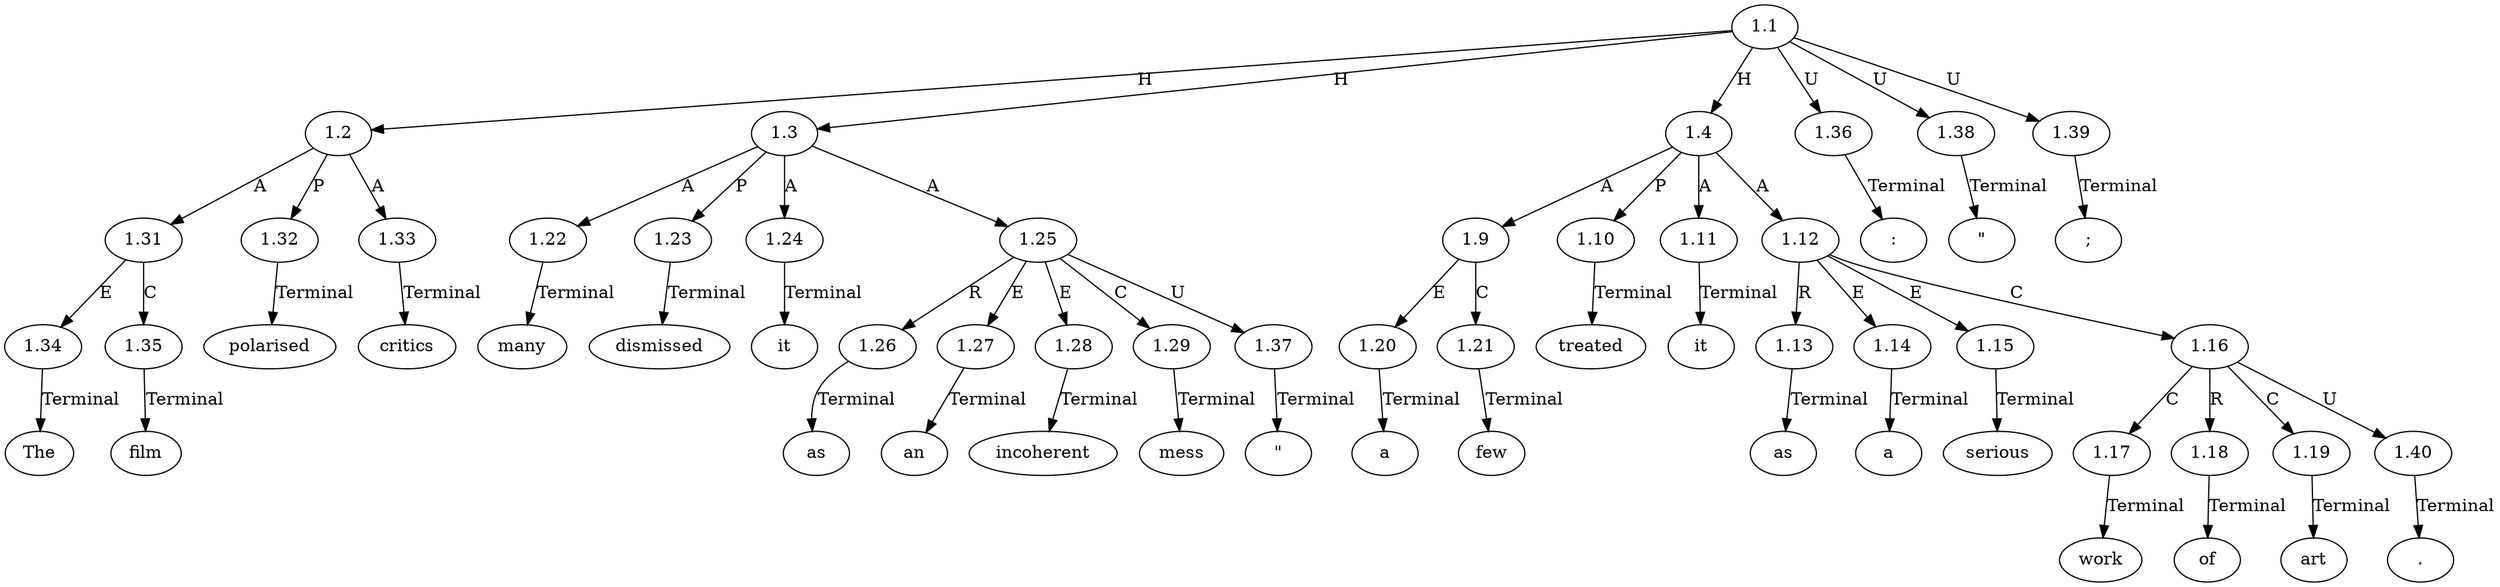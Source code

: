 // Graph
digraph {
	0.1 [label=The ordering=out]
	0.10 [label=an ordering=out]
	0.11 [label="\"" ordering=out]
	0.12 [label=incoherent ordering=out]
	0.13 [label=mess ordering=out]
	0.14 [label="\"" ordering=out]
	0.15 [label=";" ordering=out]
	0.16 [label=a ordering=out]
	0.17 [label=few ordering=out]
	0.18 [label=treated ordering=out]
	0.19 [label=it ordering=out]
	0.2 [label=film ordering=out]
	0.20 [label=as ordering=out]
	0.21 [label=a ordering=out]
	0.22 [label=serious ordering=out]
	0.23 [label=work ordering=out]
	0.24 [label=of ordering=out]
	0.25 [label=art ordering=out]
	0.26 [label="." ordering=out]
	0.3 [label=polarised ordering=out]
	0.4 [label=critics ordering=out]
	0.5 [label=":" ordering=out]
	0.6 [label=many ordering=out]
	0.7 [label=dismissed ordering=out]
	0.8 [label=it ordering=out]
	0.9 [label=as ordering=out]
	1.1 [label=1.1 ordering=out]
	1.2 [label=1.2 ordering=out]
	1.3 [label=1.3 ordering=out]
	1.4 [label=1.4 ordering=out]
	1.9 [label=1.9 ordering=out]
	1.10 [label=1.10 ordering=out]
	1.11 [label=1.11 ordering=out]
	1.12 [label=1.12 ordering=out]
	1.13 [label=1.13 ordering=out]
	1.14 [label=1.14 ordering=out]
	1.15 [label=1.15 ordering=out]
	1.16 [label=1.16 ordering=out]
	1.17 [label=1.17 ordering=out]
	1.18 [label=1.18 ordering=out]
	1.19 [label=1.19 ordering=out]
	1.20 [label=1.20 ordering=out]
	1.21 [label=1.21 ordering=out]
	1.22 [label=1.22 ordering=out]
	1.23 [label=1.23 ordering=out]
	1.24 [label=1.24 ordering=out]
	1.25 [label=1.25 ordering=out]
	1.26 [label=1.26 ordering=out]
	1.27 [label=1.27 ordering=out]
	1.28 [label=1.28 ordering=out]
	1.29 [label=1.29 ordering=out]
	1.31 [label=1.31 ordering=out]
	1.32 [label=1.32 ordering=out]
	1.33 [label=1.33 ordering=out]
	1.34 [label=1.34 ordering=out]
	1.35 [label=1.35 ordering=out]
	1.36 [label=1.36 ordering=out]
	1.37 [label=1.37 ordering=out]
	1.38 [label=1.38 ordering=out]
	1.39 [label=1.39 ordering=out]
	1.40 [label=1.40 ordering=out]
	1.1 -> 1.2 [label=H ordering=out]
	1.1 -> 1.3 [label=H ordering=out]
	1.1 -> 1.4 [label=H ordering=out]
	1.1 -> 1.36 [label=U ordering=out]
	1.1 -> 1.38 [label=U ordering=out]
	1.1 -> 1.39 [label=U ordering=out]
	1.2 -> 1.31 [label=A ordering=out]
	1.2 -> 1.32 [label=P ordering=out]
	1.2 -> 1.33 [label=A ordering=out]
	1.3 -> 1.22 [label=A ordering=out]
	1.3 -> 1.23 [label=P ordering=out]
	1.3 -> 1.24 [label=A ordering=out]
	1.3 -> 1.25 [label=A ordering=out]
	1.4 -> 1.9 [label=A ordering=out]
	1.4 -> 1.10 [label=P ordering=out]
	1.4 -> 1.11 [label=A ordering=out]
	1.4 -> 1.12 [label=A ordering=out]
	1.9 -> 1.20 [label=E ordering=out]
	1.9 -> 1.21 [label=C ordering=out]
	1.10 -> 0.18 [label=Terminal ordering=out]
	1.11 -> 0.19 [label=Terminal ordering=out]
	1.12 -> 1.13 [label=R ordering=out]
	1.12 -> 1.14 [label=E ordering=out]
	1.12 -> 1.15 [label=E ordering=out]
	1.12 -> 1.16 [label=C ordering=out]
	1.13 -> 0.20 [label=Terminal ordering=out]
	1.14 -> 0.21 [label=Terminal ordering=out]
	1.15 -> 0.22 [label=Terminal ordering=out]
	1.16 -> 1.17 [label=C ordering=out]
	1.16 -> 1.18 [label=R ordering=out]
	1.16 -> 1.19 [label=C ordering=out]
	1.16 -> 1.40 [label=U ordering=out]
	1.17 -> 0.23 [label=Terminal ordering=out]
	1.18 -> 0.24 [label=Terminal ordering=out]
	1.19 -> 0.25 [label=Terminal ordering=out]
	1.20 -> 0.16 [label=Terminal ordering=out]
	1.21 -> 0.17 [label=Terminal ordering=out]
	1.22 -> 0.6 [label=Terminal ordering=out]
	1.23 -> 0.7 [label=Terminal ordering=out]
	1.24 -> 0.8 [label=Terminal ordering=out]
	1.25 -> 1.26 [label=R ordering=out]
	1.25 -> 1.27 [label=E ordering=out]
	1.25 -> 1.28 [label=E ordering=out]
	1.25 -> 1.29 [label=C ordering=out]
	1.25 -> 1.37 [label=U ordering=out]
	1.26 -> 0.9 [label=Terminal ordering=out]
	1.27 -> 0.10 [label=Terminal ordering=out]
	1.28 -> 0.12 [label=Terminal ordering=out]
	1.29 -> 0.13 [label=Terminal ordering=out]
	1.31 -> 1.34 [label=E ordering=out]
	1.31 -> 1.35 [label=C ordering=out]
	1.32 -> 0.3 [label=Terminal ordering=out]
	1.33 -> 0.4 [label=Terminal ordering=out]
	1.34 -> 0.1 [label=Terminal ordering=out]
	1.35 -> 0.2 [label=Terminal ordering=out]
	1.36 -> 0.5 [label=Terminal ordering=out]
	1.37 -> 0.11 [label=Terminal ordering=out]
	1.38 -> 0.14 [label=Terminal ordering=out]
	1.39 -> 0.15 [label=Terminal ordering=out]
	1.40 -> 0.26 [label=Terminal ordering=out]
}
